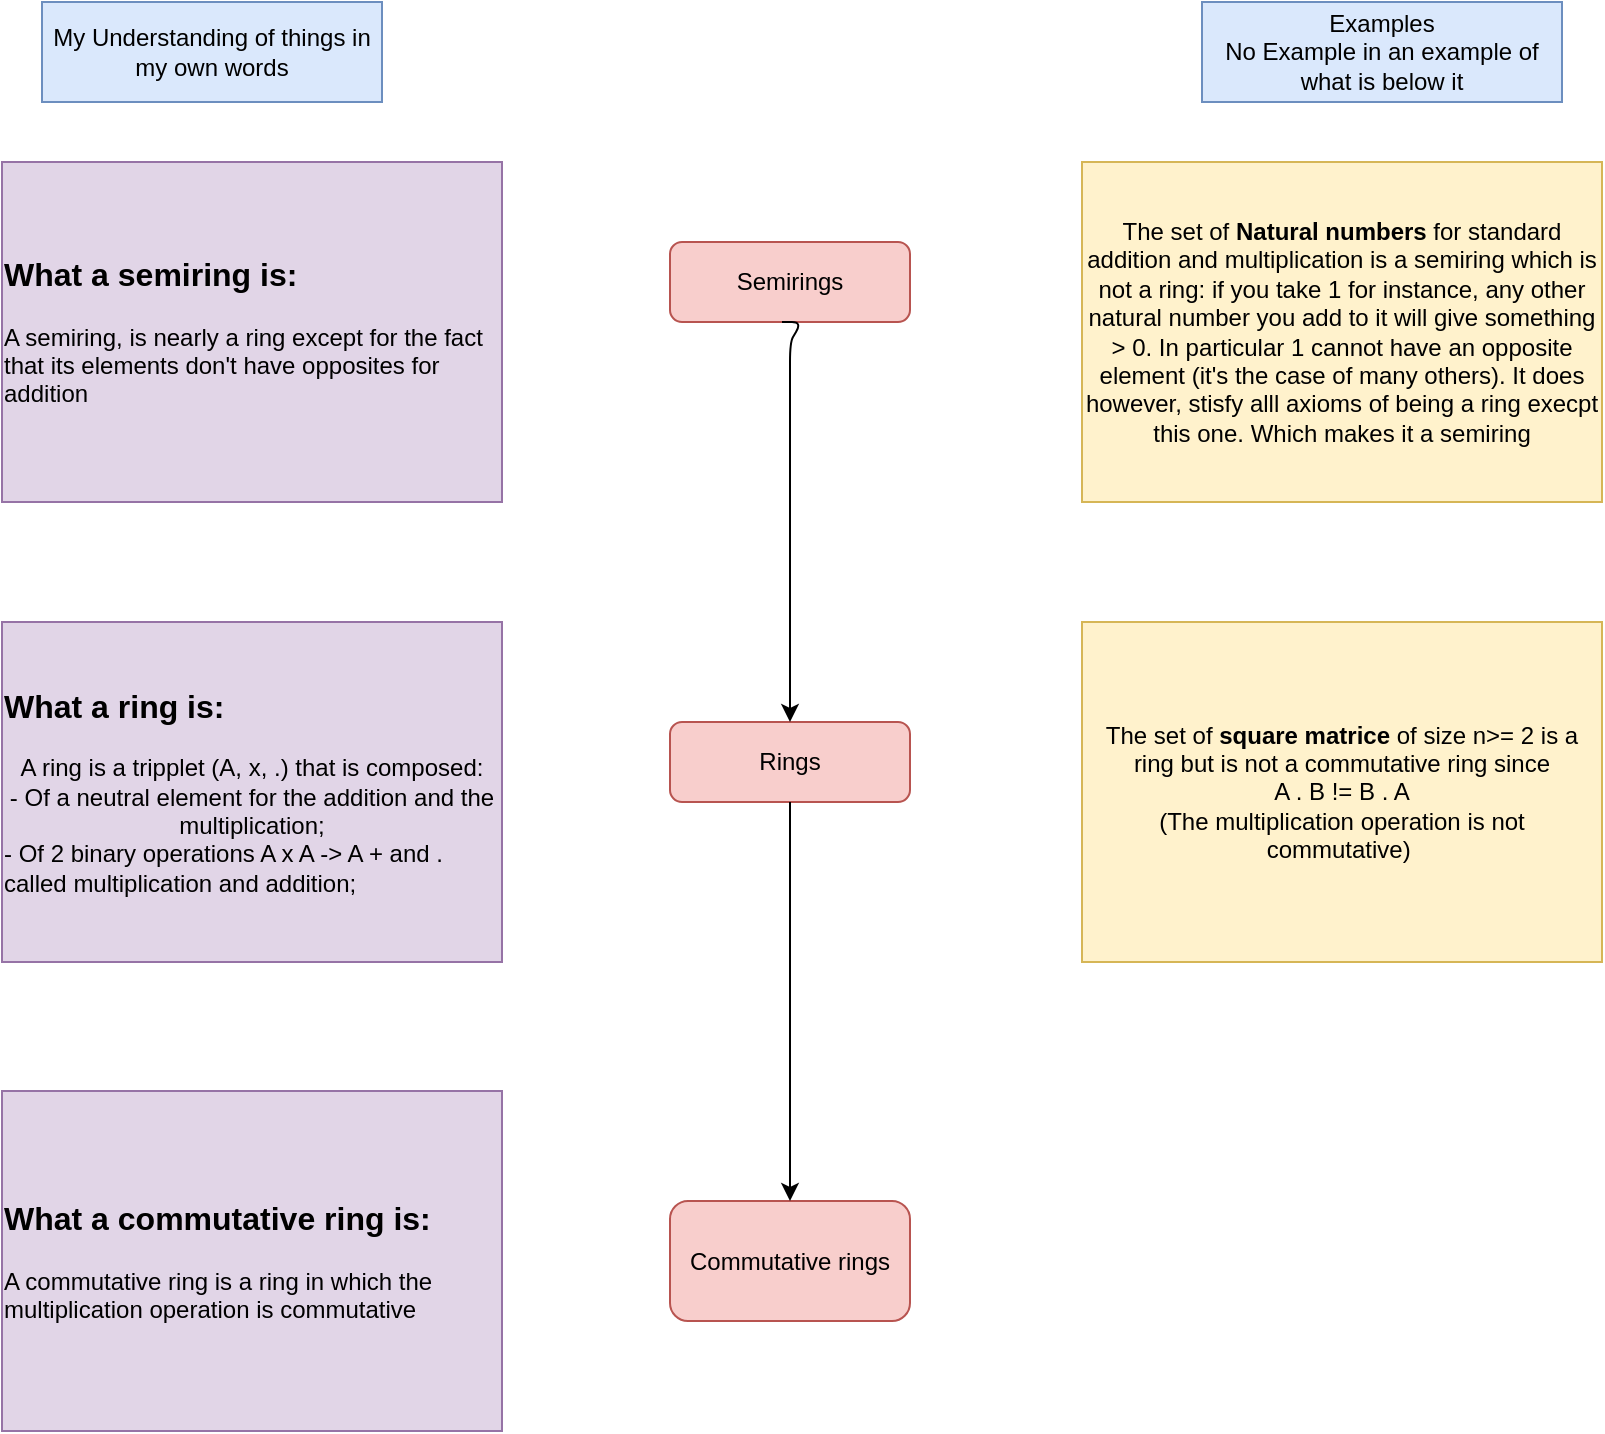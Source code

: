 <mxfile version="13.9.6" type="github">
  <diagram id="SOVk1TfJtFDO8fkZRAg2" name="Page-1">
    <mxGraphModel dx="1422" dy="791" grid="1" gridSize="10" guides="1" tooltips="1" connect="1" arrows="1" fold="1" page="1" pageScale="1" pageWidth="827" pageHeight="1169" math="0" shadow="0">
      <root>
        <mxCell id="0" />
        <mxCell id="1" parent="0" />
        <mxCell id="SjrpTv4pFNnKmY8m8KMZ-1" value="My Understanding of things in my own words" style="rounded=0;whiteSpace=wrap;html=1;fillColor=#dae8fc;strokeColor=#6c8ebf;" vertex="1" parent="1">
          <mxGeometry x="40" y="40" width="170" height="50" as="geometry" />
        </mxCell>
        <mxCell id="SjrpTv4pFNnKmY8m8KMZ-2" value="&lt;div&gt;Examples&lt;/div&gt;&lt;div&gt;No Example in an example of what is below it&lt;br&gt;&lt;/div&gt;" style="rounded=0;whiteSpace=wrap;html=1;fillColor=#dae8fc;strokeColor=#6c8ebf;" vertex="1" parent="1">
          <mxGeometry x="620" y="40" width="180" height="50" as="geometry" />
        </mxCell>
        <mxCell id="SjrpTv4pFNnKmY8m8KMZ-3" value="Semirings" style="rounded=1;whiteSpace=wrap;html=1;fillColor=#f8cecc;strokeColor=#b85450;" vertex="1" parent="1">
          <mxGeometry x="354" y="160" width="120" height="40" as="geometry" />
        </mxCell>
        <mxCell id="SjrpTv4pFNnKmY8m8KMZ-4" value="&lt;div style=&quot;font-size: 16px&quot; align=&quot;left&quot;&gt;&lt;b&gt;What a semiring is:&lt;/b&gt;&lt;br&gt;&lt;/div&gt;&lt;div&gt;&lt;br&gt;&lt;/div&gt;&lt;div align=&quot;left&quot;&gt;A semiring, is nearly a ring except for the fact that its elements don&#39;t have opposites for addition&lt;br&gt;&lt;/div&gt;" style="rounded=0;whiteSpace=wrap;html=1;fillColor=#e1d5e7;strokeColor=#9673a6;" vertex="1" parent="1">
          <mxGeometry x="20" y="120" width="250" height="170" as="geometry" />
        </mxCell>
        <mxCell id="SjrpTv4pFNnKmY8m8KMZ-5" value="The set of &lt;b&gt;Natural numbers&lt;/b&gt; for standard addition and multiplication is a semiring which is not a ring: if you take 1 for instance, any other natural number you add to it will give something &amp;gt; 0. In particular 1 cannot have an opposite element (it&#39;s the case of many others). It does however, stisfy alll axioms of being a ring execpt this one. Which makes it a semiring" style="rounded=0;whiteSpace=wrap;html=1;fillColor=#fff2cc;strokeColor=#d6b656;" vertex="1" parent="1">
          <mxGeometry x="560" y="120" width="260" height="170" as="geometry" />
        </mxCell>
        <mxCell id="SjrpTv4pFNnKmY8m8KMZ-6" value="&lt;div style=&quot;font-size: 16px&quot; align=&quot;left&quot;&gt;&lt;b&gt;What a ring is:&lt;/b&gt;&lt;br&gt;&lt;/div&gt;&lt;div&gt;&lt;br&gt;&lt;/div&gt;&lt;div&gt;A ring is a tripplet (A, x, .) that is composed:&lt;/div&gt;&lt;div&gt;- Of a neutral element for the addition and the multiplication;&lt;/div&gt;&lt;div align=&quot;left&quot;&gt;- Of 2 binary operations A x A -&amp;gt; A + and . called multiplication and addition;&lt;br&gt;&lt;/div&gt;" style="rounded=0;whiteSpace=wrap;html=1;fillColor=#e1d5e7;strokeColor=#9673a6;" vertex="1" parent="1">
          <mxGeometry x="20" y="350" width="250" height="170" as="geometry" />
        </mxCell>
        <mxCell id="SjrpTv4pFNnKmY8m8KMZ-7" value="Rings" style="rounded=1;whiteSpace=wrap;html=1;fillColor=#f8cecc;strokeColor=#b85450;" vertex="1" parent="1">
          <mxGeometry x="354" y="400" width="120" height="40" as="geometry" />
        </mxCell>
        <mxCell id="SjrpTv4pFNnKmY8m8KMZ-8" value="" style="endArrow=classic;html=1;entryX=0.5;entryY=0;entryDx=0;entryDy=0;" edge="1" parent="1" target="SjrpTv4pFNnKmY8m8KMZ-7">
          <mxGeometry width="50" height="50" relative="1" as="geometry">
            <mxPoint x="410" y="200" as="sourcePoint" />
            <mxPoint x="440" y="410" as="targetPoint" />
            <Array as="points">
              <mxPoint x="420" y="200" />
              <mxPoint x="414" y="210" />
            </Array>
          </mxGeometry>
        </mxCell>
        <mxCell id="SjrpTv4pFNnKmY8m8KMZ-9" value="&lt;div style=&quot;font-size: 16px&quot; align=&quot;left&quot;&gt;&lt;b&gt;What a commutative ring is:&lt;/b&gt;&lt;br&gt;&lt;/div&gt;&lt;div&gt;&lt;br&gt;&lt;/div&gt;&lt;div align=&quot;left&quot;&gt;A commutative ring is a ring in which the multiplication operation is commutative&lt;br&gt;&lt;/div&gt;" style="rounded=0;whiteSpace=wrap;html=1;fillColor=#e1d5e7;strokeColor=#9673a6;" vertex="1" parent="1">
          <mxGeometry x="20" y="584.5" width="250" height="170" as="geometry" />
        </mxCell>
        <mxCell id="SjrpTv4pFNnKmY8m8KMZ-10" value="Commutative rings" style="rounded=1;whiteSpace=wrap;html=1;fillColor=#f8cecc;strokeColor=#b85450;" vertex="1" parent="1">
          <mxGeometry x="354" y="639.5" width="120" height="60" as="geometry" />
        </mxCell>
        <mxCell id="SjrpTv4pFNnKmY8m8KMZ-11" value="" style="endArrow=classic;html=1;exitX=0.5;exitY=1;exitDx=0;exitDy=0;entryX=0.5;entryY=0;entryDx=0;entryDy=0;" edge="1" parent="1" source="SjrpTv4pFNnKmY8m8KMZ-7" target="SjrpTv4pFNnKmY8m8KMZ-10">
          <mxGeometry width="50" height="50" relative="1" as="geometry">
            <mxPoint x="390" y="610" as="sourcePoint" />
            <mxPoint x="440" y="560" as="targetPoint" />
          </mxGeometry>
        </mxCell>
        <mxCell id="SjrpTv4pFNnKmY8m8KMZ-12" value="&lt;div&gt;The set of &lt;b&gt;square matrice&lt;/b&gt; of size n&amp;gt;= 2 is a ring but is not a commutative ring since &lt;br&gt;&lt;/div&gt;&lt;div&gt;A . B != B . A&lt;/div&gt;&lt;div&gt;(The multiplication operation is not commutative)&amp;nbsp; &lt;/div&gt;" style="rounded=0;whiteSpace=wrap;html=1;fillColor=#fff2cc;strokeColor=#d6b656;" vertex="1" parent="1">
          <mxGeometry x="560" y="350" width="260" height="170" as="geometry" />
        </mxCell>
      </root>
    </mxGraphModel>
  </diagram>
</mxfile>
